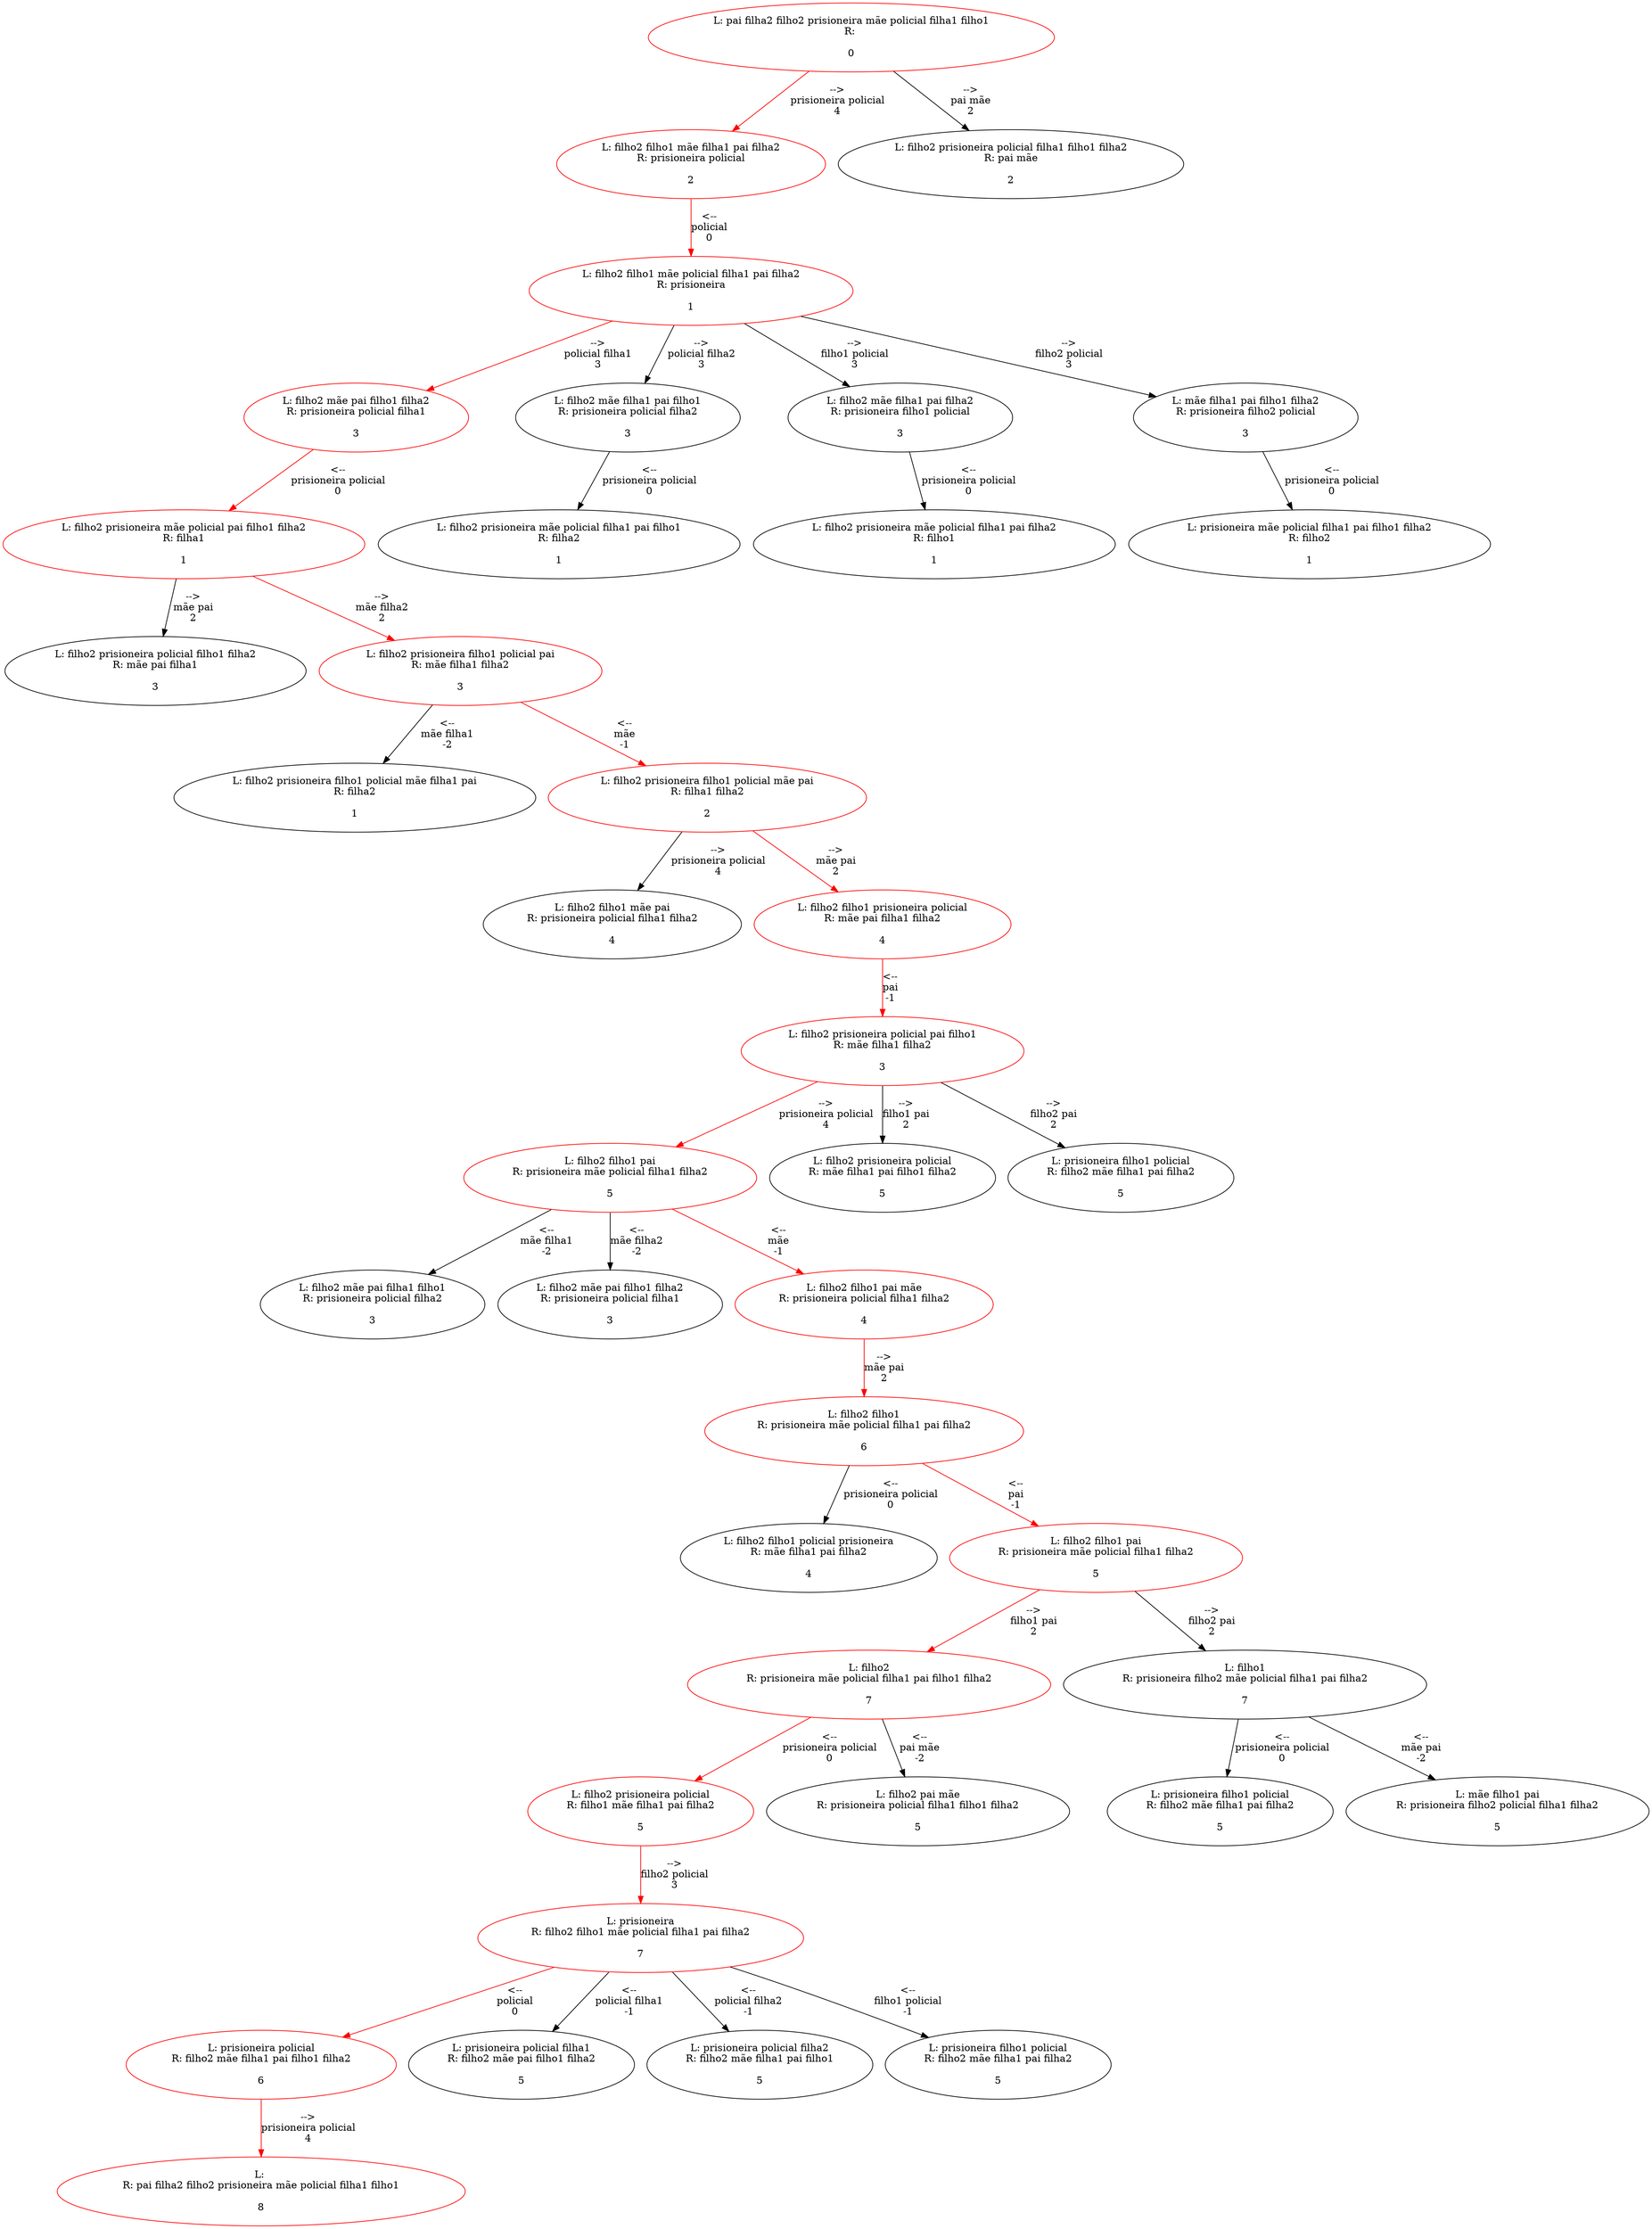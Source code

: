 digraph {
0 [label="L: pai filha2 filho2 prisioneira mãe policial filha1 filho1
R: 

0"][color="red"]
0 -> 1 [label="-->
prisioneira policial
4"][color="red"]
1 [label="L: filho2 filho1 mãe filha1 pai filha2
R: prisioneira policial

2"][color="red"]
1 -> 3 [label="<--
policial
0"][color="red"]
3 [label="L: filho2 filho1 mãe policial filha1 pai filha2
R: prisioneira

1"][color="red"]
3 -> 4 [label="-->
policial filha1
3"][color="red"]
4 [label="L: filho2 mãe pai filho1 filha2
R: prisioneira policial filha1

3"][color="red"]
4 -> 8 [label="<--
prisioneira policial
0"][color="red"]
8 [label="L: filho2 prisioneira mãe policial pai filho1 filha2
R: filha1

1"][color="red"]
8 -> 12 [label="-->
mãe pai
2"]
12 [label="L: filho2 prisioneira policial filho1 filha2
R: mãe pai filha1

3"]
8 -> 13 [label="-->
mãe filha2
2"][color="red"]
13 [label="L: filho2 prisioneira filho1 policial pai
R: mãe filha1 filha2

3"][color="red"]
13 -> 14 [label="<--
mãe filha1
-2"]
14 [label="L: filho2 prisioneira filho1 policial mãe filha1 pai
R: filha2

1"]
13 -> 15 [label="<--
mãe
-1"][color="red"]
15 [label="L: filho2 prisioneira filho1 policial mãe pai
R: filha1 filha2

2"][color="red"]
15 -> 16 [label="-->
prisioneira policial
4"]
16 [label="L: filho2 filho1 mãe pai
R: prisioneira policial filha1 filha2

4"]
15 -> 17 [label="-->
mãe pai
2"][color="red"]
17 [label="L: filho2 filho1 prisioneira policial
R: mãe pai filha1 filha2

4"][color="red"]
17 -> 18 [label="<--
pai
-1"][color="red"]
18 [label="L: filho2 prisioneira policial pai filho1
R: mãe filha1 filha2

3"][color="red"]
18 -> 19 [label="-->
prisioneira policial
4"][color="red"]
19 [label="L: filho2 filho1 pai
R: prisioneira mãe policial filha1 filha2

5"][color="red"]
19 -> 22 [label="<--
mãe filha1
-2"]
22 [label="L: filho2 mãe pai filha1 filho1
R: prisioneira policial filha2

3"]
19 -> 23 [label="<--
mãe filha2
-2"]
23 [label="L: filho2 mãe pai filho1 filha2
R: prisioneira policial filha1

3"]
19 -> 24 [label="<--
mãe
-1"][color="red"]
24 [label="L: filho2 filho1 pai mãe
R: prisioneira policial filha1 filha2

4"][color="red"]
24 -> 25 [label="-->
mãe pai
2"][color="red"]
25 [label="L: filho2 filho1
R: prisioneira mãe policial filha1 pai filha2

6"][color="red"]
25 -> 26 [label="<--
prisioneira policial
0"]
26 [label="L: filho2 filho1 policial prisioneira
R: mãe filha1 pai filha2

4"]
25 -> 27 [label="<--
pai
-1"][color="red"]
27 [label="L: filho2 filho1 pai
R: prisioneira mãe policial filha1 filha2

5"][color="red"]
27 -> 28 [label="-->
filho1 pai
2"][color="red"]
28 [label="L: filho2
R: prisioneira mãe policial filha1 pai filho1 filha2

7"][color="red"]
28 -> 30 [label="<--
prisioneira policial
0"][color="red"]
30 [label="L: filho2 prisioneira policial
R: filho1 mãe filha1 pai filha2

5"][color="red"]
30 -> 34 [label="-->
filho2 policial
3"][color="red"]
34 [label="L: prisioneira
R: filho2 filho1 mãe policial filha1 pai filha2

7"][color="red"]
34 -> 35 [label="<--
policial
0"][color="red"]
35 [label="L: prisioneira policial
R: filho2 mãe filha1 pai filho1 filha2

6"][color="red"]
35 -> 39 [label="-->
prisioneira policial
4"][color="red"]
39 [label="L: 
R: pai filha2 filho2 prisioneira mãe policial filha1 filho1

8"][color="red"]
34 -> 36 [label="<--
policial filha1
-1"]
36 [label="L: prisioneira policial filha1
R: filho2 mãe pai filho1 filha2

5"]
34 -> 37 [label="<--
policial filha2
-1"]
37 [label="L: prisioneira policial filha2
R: filho2 mãe filha1 pai filho1

5"]
34 -> 38 [label="<--
filho1 policial
-1"]
38 [label="L: prisioneira filho1 policial
R: filho2 mãe filha1 pai filha2

5"]
28 -> 31 [label="<--
pai mãe
-2"]
31 [label="L: filho2 pai mãe
R: prisioneira policial filha1 filho1 filha2

5"]
27 -> 29 [label="-->
filho2 pai
2"]
29 [label="L: filho1
R: prisioneira filho2 mãe policial filha1 pai filha2

7"]
29 -> 32 [label="<--
prisioneira policial
0"]
32 [label="L: prisioneira filho1 policial
R: filho2 mãe filha1 pai filha2

5"]
29 -> 33 [label="<--
mãe pai
-2"]
33 [label="L: mãe filho1 pai
R: prisioneira filho2 policial filha1 filha2

5"]
18 -> 20 [label="-->
filho1 pai
2"]
20 [label="L: filho2 prisioneira policial
R: mãe filha1 pai filho1 filha2

5"]
18 -> 21 [label="-->
filho2 pai
2"]
21 [label="L: prisioneira filho1 policial
R: filho2 mãe filha1 pai filha2

5"]
3 -> 5 [label="-->
policial filha2
3"]
5 [label="L: filho2 mãe filha1 pai filho1
R: prisioneira policial filha2

3"]
5 -> 9 [label="<--
prisioneira policial
0"]
9 [label="L: filho2 prisioneira mãe policial filha1 pai filho1
R: filha2

1"]
3 -> 6 [label="-->
filho1 policial
3"]
6 [label="L: filho2 mãe filha1 pai filha2
R: prisioneira filho1 policial

3"]
6 -> 10 [label="<--
prisioneira policial
0"]
10 [label="L: filho2 prisioneira mãe policial filha1 pai filha2
R: filho1

1"]
3 -> 7 [label="-->
filho2 policial
3"]
7 [label="L: mãe filha1 pai filho1 filha2
R: prisioneira filho2 policial

3"]
7 -> 11 [label="<--
prisioneira policial
0"]
11 [label="L: prisioneira mãe policial filha1 pai filho1 filha2
R: filho2

1"]
0 -> 2 [label="-->
pai mãe
2"]
2 [label="L: filho2 prisioneira policial filha1 filho1 filha2
R: pai mãe

2"]
}
